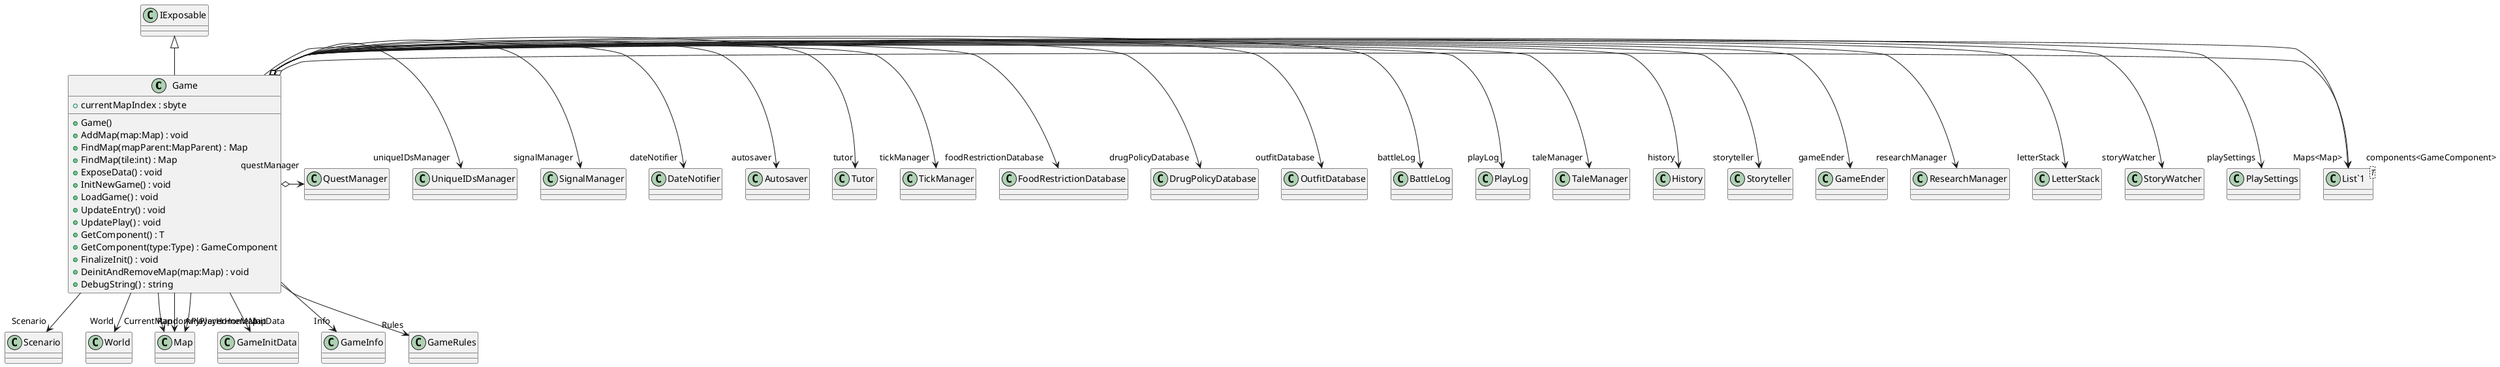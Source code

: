 @startuml
class Game {
    + currentMapIndex : sbyte
    + Game()
    + AddMap(map:Map) : void
    + FindMap(mapParent:MapParent) : Map
    + FindMap(tile:int) : Map
    + ExposeData() : void
    + InitNewGame() : void
    + LoadGame() : void
    + UpdateEntry() : void
    + UpdatePlay() : void
    + GetComponent() : T
    + GetComponent(type:Type) : GameComponent
    + FinalizeInit() : void
    + DeinitAndRemoveMap(map:Map) : void
    + DebugString() : string
}
class "List`1"<T> {
}
IExposable <|-- Game
Game o-> "components<GameComponent>" "List`1"
Game o-> "playSettings" PlaySettings
Game o-> "storyWatcher" StoryWatcher
Game o-> "letterStack" LetterStack
Game o-> "researchManager" ResearchManager
Game o-> "gameEnder" GameEnder
Game o-> "storyteller" Storyteller
Game o-> "history" History
Game o-> "taleManager" TaleManager
Game o-> "playLog" PlayLog
Game o-> "battleLog" BattleLog
Game o-> "outfitDatabase" OutfitDatabase
Game o-> "drugPolicyDatabase" DrugPolicyDatabase
Game o-> "foodRestrictionDatabase" FoodRestrictionDatabase
Game o-> "tickManager" TickManager
Game o-> "tutor" Tutor
Game o-> "autosaver" Autosaver
Game o-> "dateNotifier" DateNotifier
Game o-> "signalManager" SignalManager
Game o-> "uniqueIDsManager" UniqueIDsManager
Game o-> "questManager" QuestManager
Game --> "Scenario" Scenario
Game --> "World" World
Game --> "CurrentMap" Map
Game --> "AnyPlayerHomeMap" Map
Game --> "RandomPlayerHomeMap" Map
Game --> "Maps<Map>" "List`1"
Game --> "InitData" GameInitData
Game --> "Info" GameInfo
Game --> "Rules" GameRules
@enduml
